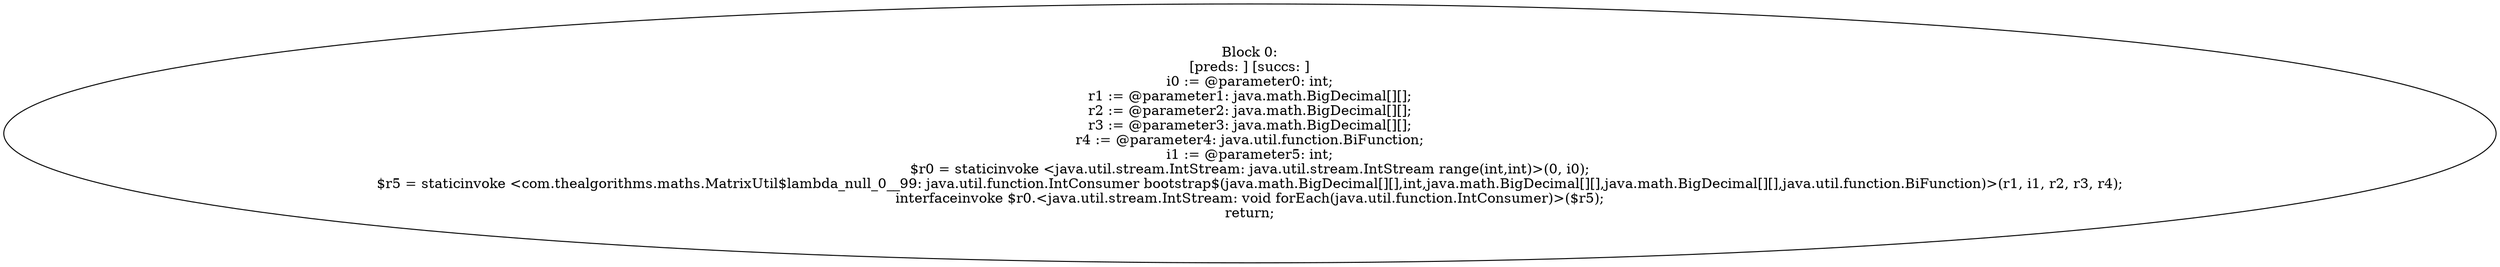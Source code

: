 digraph "unitGraph" {
    "Block 0:
[preds: ] [succs: ]
i0 := @parameter0: int;
r1 := @parameter1: java.math.BigDecimal[][];
r2 := @parameter2: java.math.BigDecimal[][];
r3 := @parameter3: java.math.BigDecimal[][];
r4 := @parameter4: java.util.function.BiFunction;
i1 := @parameter5: int;
$r0 = staticinvoke <java.util.stream.IntStream: java.util.stream.IntStream range(int,int)>(0, i0);
$r5 = staticinvoke <com.thealgorithms.maths.MatrixUtil$lambda_null_0__99: java.util.function.IntConsumer bootstrap$(java.math.BigDecimal[][],int,java.math.BigDecimal[][],java.math.BigDecimal[][],java.util.function.BiFunction)>(r1, i1, r2, r3, r4);
interfaceinvoke $r0.<java.util.stream.IntStream: void forEach(java.util.function.IntConsumer)>($r5);
return;
"
}
